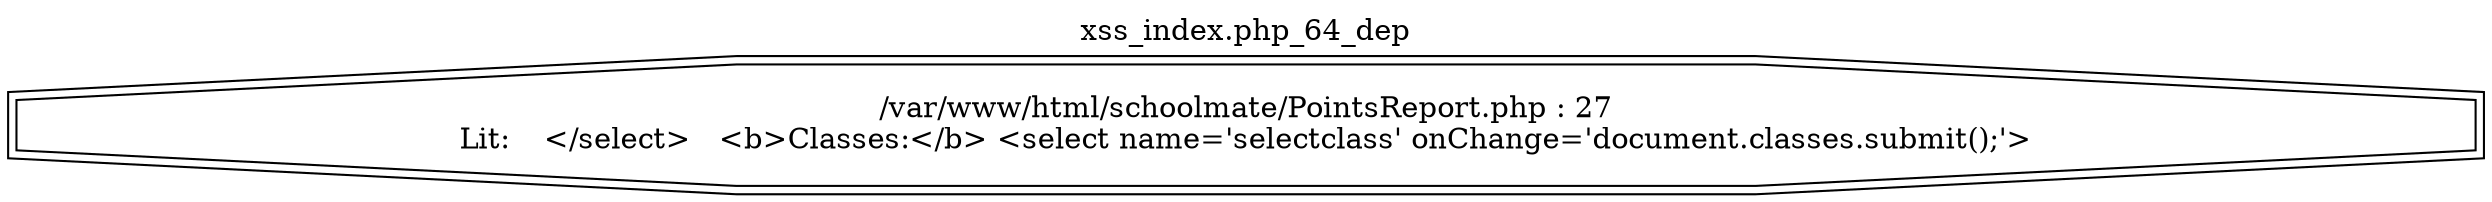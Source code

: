 digraph cfg {
  label="xss_index.php_64_dep";
  labelloc=t;
  n1 [shape=doubleoctagon, label="/var/www/html/schoolmate/PointsReport.php : 27\nLit: 	 </select> &nbsp;&nbsp;<b>Classes:</b> <select name='selectclass' onChange='document.classes.submit();'>\n"];
}
